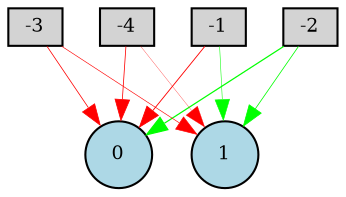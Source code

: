 digraph {
	node [fontsize=9 height=0.2 shape=circle width=0.2]
	-1 [fillcolor=lightgray shape=box style=filled]
	-2 [fillcolor=lightgray shape=box style=filled]
	-3 [fillcolor=lightgray shape=box style=filled]
	-4 [fillcolor=lightgray shape=box style=filled]
	0 [fillcolor=lightblue style=filled]
	1 [fillcolor=lightblue style=filled]
	-1 -> 0 [color=red penwidth=0.4272768589063718 style=solid]
	-1 -> 1 [color=green penwidth=0.2550843650839081 style=solid]
	-2 -> 0 [color=green penwidth=0.5848492416988008 style=solid]
	-2 -> 1 [color=green penwidth=0.3751768359909786 style=solid]
	-3 -> 0 [color=red penwidth=0.36910043221913025 style=solid]
	-3 -> 1 [color=red penwidth=0.29759555973532703 style=solid]
	-4 -> 0 [color=red penwidth=0.3767517924764009 style=solid]
	-4 -> 1 [color=red penwidth=0.13948884366696263 style=solid]
}
